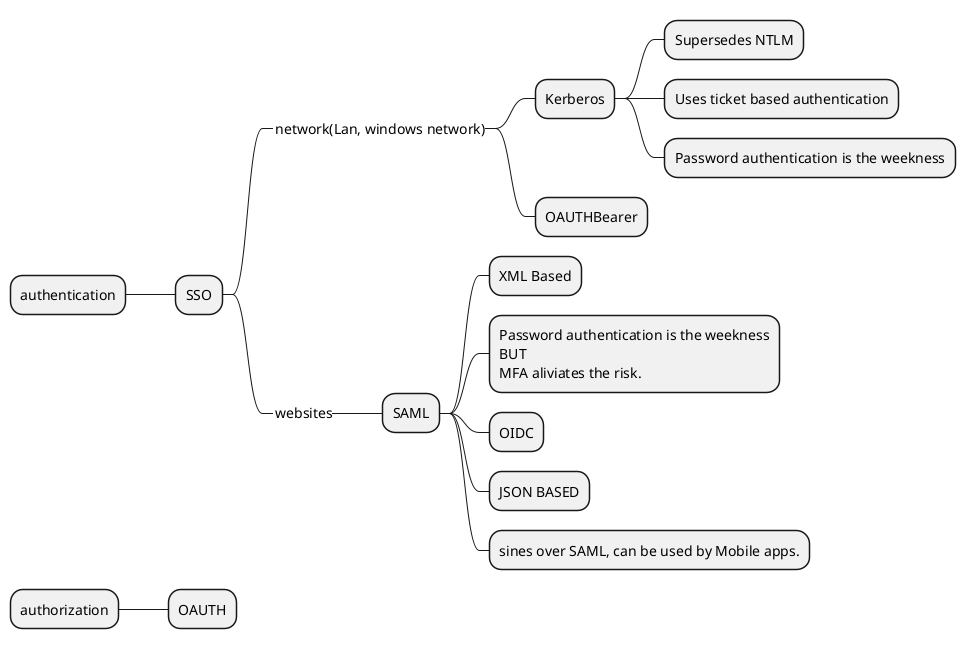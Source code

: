 @startmindmap
* authentication
** SSO
***_ network(Lan, windows network)
**** Kerberos
***** Supersedes NTLM
***** Uses ticket based authentication
***** Password authentication is the weekness
**** OAUTHBearer
***_ websites
**** SAML
***** XML Based
***** Password authentication is the weekness\nBUT\nMFA aliviates the risk.
***** OIDC
***** JSON BASED
***** sines over SAML, can be used by Mobile apps.
* authorization
** OAUTH
@endmindmap